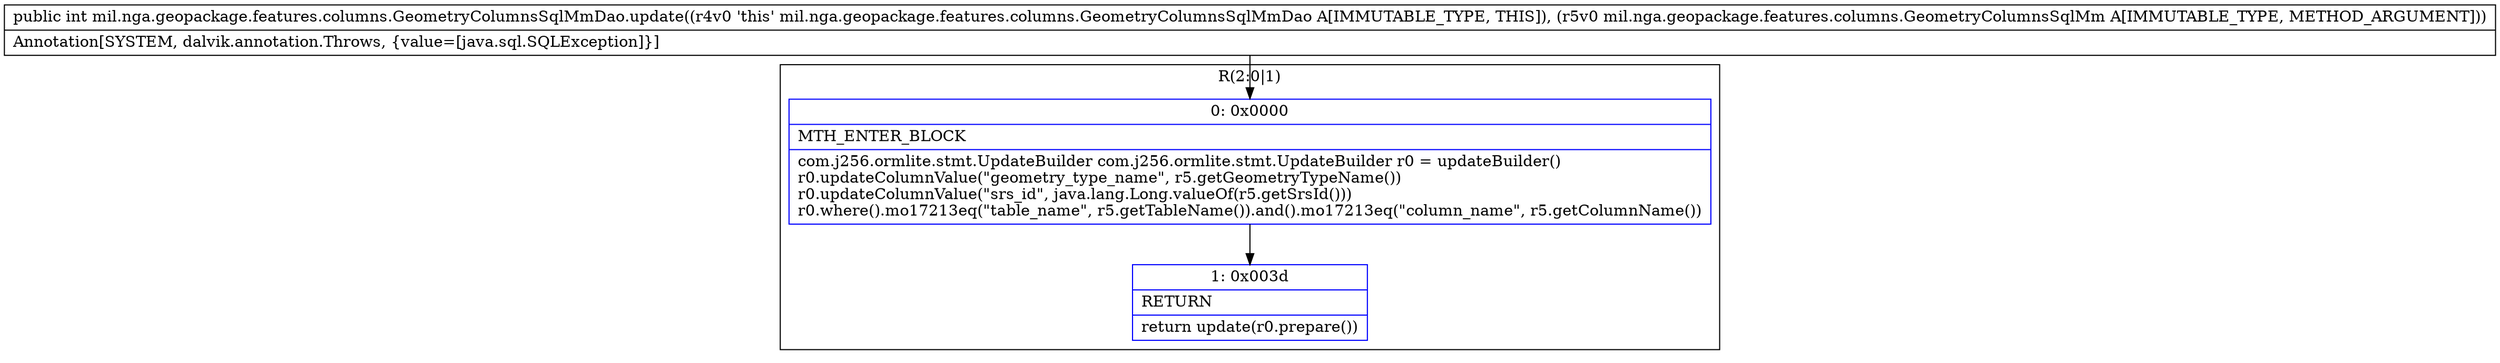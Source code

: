 digraph "CFG formil.nga.geopackage.features.columns.GeometryColumnsSqlMmDao.update(Lmil\/nga\/geopackage\/features\/columns\/GeometryColumnsSqlMm;)I" {
subgraph cluster_Region_644072729 {
label = "R(2:0|1)";
node [shape=record,color=blue];
Node_0 [shape=record,label="{0\:\ 0x0000|MTH_ENTER_BLOCK\l|com.j256.ormlite.stmt.UpdateBuilder com.j256.ormlite.stmt.UpdateBuilder r0 = updateBuilder()\lr0.updateColumnValue(\"geometry_type_name\", r5.getGeometryTypeName())\lr0.updateColumnValue(\"srs_id\", java.lang.Long.valueOf(r5.getSrsId()))\lr0.where().mo17213eq(\"table_name\", r5.getTableName()).and().mo17213eq(\"column_name\", r5.getColumnName())\l}"];
Node_1 [shape=record,label="{1\:\ 0x003d|RETURN\l|return update(r0.prepare())\l}"];
}
MethodNode[shape=record,label="{public int mil.nga.geopackage.features.columns.GeometryColumnsSqlMmDao.update((r4v0 'this' mil.nga.geopackage.features.columns.GeometryColumnsSqlMmDao A[IMMUTABLE_TYPE, THIS]), (r5v0 mil.nga.geopackage.features.columns.GeometryColumnsSqlMm A[IMMUTABLE_TYPE, METHOD_ARGUMENT]))  | Annotation[SYSTEM, dalvik.annotation.Throws, \{value=[java.sql.SQLException]\}]\l}"];
MethodNode -> Node_0;
Node_0 -> Node_1;
}

